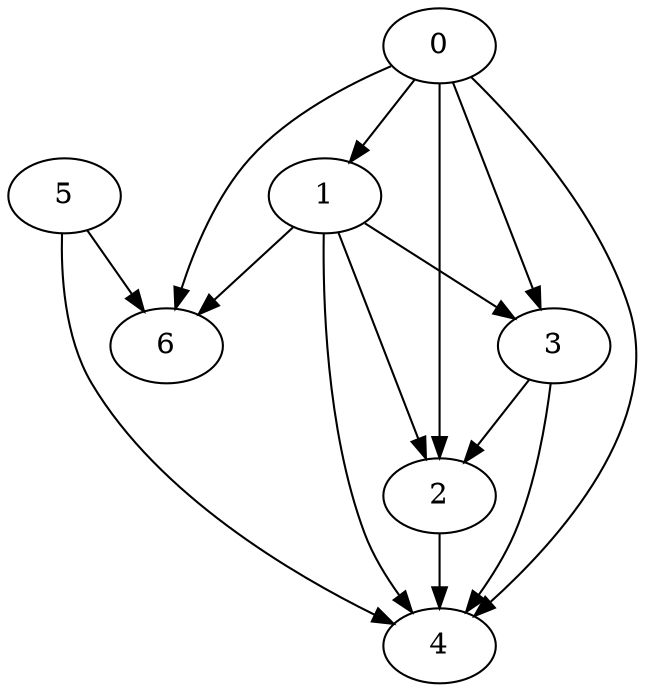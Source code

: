 digraph {
"6"[label="6"];
"5"[label="5"];
"4"[label="4"];
"3"[label="3"];
"2"[label="2"];
"1"[label="1"];
"0"[label="0"];
"0" -> "1";
"0" -> "2";
"0" -> "3";
"0" -> "4";
"0" -> "6";
"1" -> "2";
"1" -> "3";
"1" -> "4";
"1" -> "6";
"2" -> "4";
"3" -> "2";
"3" -> "4";
"5" -> "4";
"5" -> "6";
}